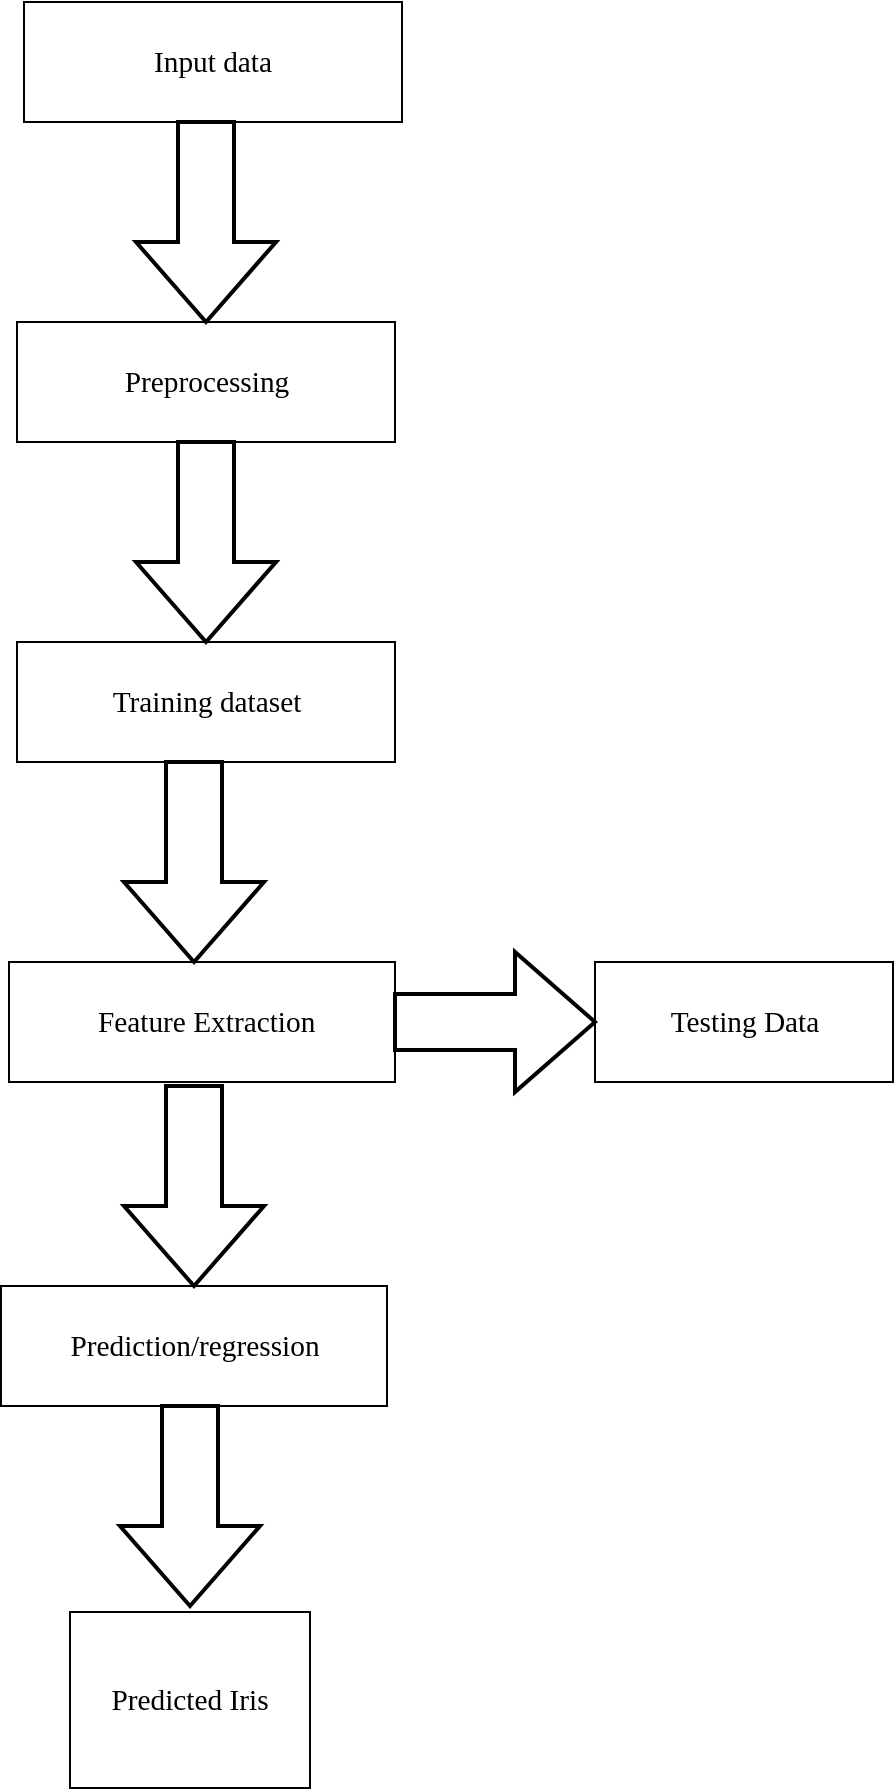 <mxfile version="24.1.0" type="github">
  <diagram name="Page-1" id="UPTNPOhUaetWwT-Zzmnl">
    <mxGraphModel dx="794" dy="923" grid="0" gridSize="10" guides="1" tooltips="1" connect="1" arrows="1" fold="1" page="0" pageScale="1" pageWidth="850" pageHeight="1100" math="0" shadow="0">
      <root>
        <mxCell id="0" />
        <mxCell id="1" parent="0" />
        <mxCell id="GNszNpCyyo_Y6eJy_8Zi-1" value="&lt;p style=&quot;text-align:center;&quot; align=&quot;center&quot; class=&quot;MsoNormal&quot;&gt;&lt;span style=&quot;mso-spacerun:&#39;yes&#39;;font-family:&#39;Times New Roman&#39;;mso-fareast-font-family:SimSun;&#xa;color:rgb(255,255,255);font-size:11.0pt;&quot;&gt;Preprocessing&lt;/span&gt;&lt;span style=&quot;mso-spacerun:&#39;yes&#39;;font-family:&#39;Times New Roman&#39;;mso-fareast-font-family:SimSun;&#xa;color:rgb(255,255,255);font-size:11.0pt;&quot;&gt;&lt;/span&gt;&lt;/p&gt;" style="rounded=0;whiteSpace=wrap;html=1;" vertex="1" parent="1">
          <mxGeometry x="131.5" y="-4" width="189" height="60" as="geometry" />
        </mxCell>
        <mxCell id="GNszNpCyyo_Y6eJy_8Zi-2" value="&lt;p style=&quot;text-align:center;&quot; align=&quot;center&quot; class=&quot;MsoNormal&quot;&gt;&lt;span style=&quot;mso-spacerun:&#39;yes&#39;;font-family:&#39;Times New Roman&#39;;mso-fareast-font-family:SimSun;&#xa;color:rgb(255,255,255);font-size:11.0pt;&quot;&gt;Training dataset&lt;/span&gt;&lt;span style=&quot;mso-spacerun:&#39;yes&#39;;font-family:&#39;Times New Roman&#39;;mso-fareast-font-family:SimSun;&#xa;color:rgb(255,255,255);font-size:11.0pt;&quot;&gt;&lt;/span&gt;&lt;/p&gt;" style="rounded=0;whiteSpace=wrap;html=1;" vertex="1" parent="1">
          <mxGeometry x="131.5" y="156" width="189" height="60" as="geometry" />
        </mxCell>
        <mxCell id="GNszNpCyyo_Y6eJy_8Zi-3" value="&lt;p style=&quot;text-align:center;&quot; align=&quot;center&quot; class=&quot;MsoNormal&quot;&gt;&lt;span style=&quot;mso-spacerun:&#39;yes&#39;;font-family:&#39;Times New Roman&#39;;mso-fareast-font-family:SimSun;&#xa;color:rgb(255,255,255);font-size:11.0pt;&quot;&gt;&amp;nbsp;Feature Extraction&lt;/span&gt;&lt;span style=&quot;mso-spacerun:&#39;yes&#39;;font-family:&#39;Times New Roman&#39;;mso-fareast-font-family:SimSun;&#xa;color:rgb(255,255,255);font-size:11.0pt;&quot;&gt;&lt;/span&gt;&lt;/p&gt;" style="rounded=0;whiteSpace=wrap;html=1;" vertex="1" parent="1">
          <mxGeometry x="127.5" y="316" width="193" height="60" as="geometry" />
        </mxCell>
        <mxCell id="GNszNpCyyo_Y6eJy_8Zi-4" value="&lt;p style=&quot;text-align:center;&quot; align=&quot;center&quot; class=&quot;MsoNormal&quot;&gt;&lt;span style=&quot;mso-spacerun:&#39;yes&#39;;font-family:&#39;Times New Roman&#39;;mso-fareast-font-family:SimSun;&#xa;color:rgb(255,255,255);font-size:11.0pt;&quot;&gt;Prediction/regression&lt;/span&gt;&lt;span style=&quot;mso-spacerun:&#39;yes&#39;;font-family:&#39;Times New Roman&#39;;mso-fareast-font-family:SimSun;&#xa;color:rgb(255,255,255);font-size:11.0pt;&quot;&gt;&lt;/span&gt;&lt;/p&gt;" style="rounded=0;whiteSpace=wrap;html=1;" vertex="1" parent="1">
          <mxGeometry x="123.5" y="478" width="193" height="60" as="geometry" />
        </mxCell>
        <mxCell id="GNszNpCyyo_Y6eJy_8Zi-5" value="&lt;p style=&quot;text-align:center;&quot; align=&quot;center&quot; class=&quot;MsoNormal&quot;&gt;&lt;span style=&quot;mso-spacerun:&#39;yes&#39;;font-family:&#39;Times New Roman&#39;;mso-fareast-font-family:SimSun;&#xa;color:rgb(255,255,255);font-size:11.0pt;&quot;&gt;Predicted Iris&lt;/span&gt;&lt;span style=&quot;mso-spacerun:&#39;yes&#39;;font-family:&#39;Times New Roman&#39;;mso-fareast-font-family:SimSun;&#xa;color:rgb(255,255,255);font-size:11.0pt;&quot;&gt;&lt;/span&gt;&lt;/p&gt;" style="rounded=0;whiteSpace=wrap;html=1;" vertex="1" parent="1">
          <mxGeometry x="158" y="641" width="120" height="88" as="geometry" />
        </mxCell>
        <mxCell id="GNszNpCyyo_Y6eJy_8Zi-6" value="&lt;p style=&quot;text-align:center;&quot; align=&quot;center&quot; class=&quot;MsoNormal&quot;&gt;&lt;span style=&quot;mso-spacerun:&#39;yes&#39;;font-family:&#39;Times New Roman&#39;;mso-fareast-font-family:SimSun;&#xa;color:rgb(255,255,255);font-size:11.0pt;&quot;&gt;Input data&lt;/span&gt;&lt;span style=&quot;mso-spacerun:&#39;yes&#39;;font-family:&#39;Times New Roman&#39;;mso-fareast-font-family:SimSun;&#xa;color:rgb(255,255,255);font-size:11.0pt;&quot;&gt;&lt;/span&gt;&lt;/p&gt;" style="rounded=0;whiteSpace=wrap;html=1;" vertex="1" parent="1">
          <mxGeometry x="135" y="-164" width="189" height="60" as="geometry" />
        </mxCell>
        <mxCell id="GNszNpCyyo_Y6eJy_8Zi-7" value="&lt;p style=&quot;text-align:center;&quot; align=&quot;center&quot; class=&quot;MsoNormal&quot;&gt;&lt;span style=&quot;mso-spacerun:&#39;yes&#39;;font-family:&#39;Times New Roman&#39;;mso-fareast-font-family:SimSun;&#xa;color:rgb(255,255,255);font-size:11.0pt;&quot;&gt;Testing Data&lt;/span&gt;&lt;span style=&quot;mso-spacerun:&#39;yes&#39;;font-family:&#39;Times New Roman&#39;;mso-fareast-font-family:SimSun;&#xa;color:rgb(255,255,255);font-size:11.0pt;&quot;&gt;&lt;/span&gt;&lt;/p&gt;" style="rounded=0;whiteSpace=wrap;html=1;" vertex="1" parent="1">
          <mxGeometry x="420.5" y="316" width="149" height="60" as="geometry" />
        </mxCell>
        <mxCell id="GNszNpCyyo_Y6eJy_8Zi-10" value="" style="verticalLabelPosition=bottom;verticalAlign=top;html=1;strokeWidth=2;shape=mxgraph.arrows2.arrow;dy=0.6;dx=40;notch=0;direction=south;" vertex="1" parent="1">
          <mxGeometry x="191" y="-104" width="70" height="100" as="geometry" />
        </mxCell>
        <mxCell id="GNszNpCyyo_Y6eJy_8Zi-11" value="" style="verticalLabelPosition=bottom;verticalAlign=top;html=1;strokeWidth=2;shape=mxgraph.arrows2.arrow;dy=0.6;dx=40;notch=0;direction=south;" vertex="1" parent="1">
          <mxGeometry x="191" y="56" width="70" height="100" as="geometry" />
        </mxCell>
        <mxCell id="GNszNpCyyo_Y6eJy_8Zi-12" value="" style="verticalLabelPosition=bottom;verticalAlign=top;html=1;strokeWidth=2;shape=mxgraph.arrows2.arrow;dy=0.6;dx=40;notch=0;direction=south;" vertex="1" parent="1">
          <mxGeometry x="185" y="216" width="70" height="100" as="geometry" />
        </mxCell>
        <mxCell id="GNszNpCyyo_Y6eJy_8Zi-13" value="" style="verticalLabelPosition=bottom;verticalAlign=top;html=1;strokeWidth=2;shape=mxgraph.arrows2.arrow;dy=0.6;dx=40;notch=0;direction=south;" vertex="1" parent="1">
          <mxGeometry x="185" y="378" width="70" height="100" as="geometry" />
        </mxCell>
        <mxCell id="GNszNpCyyo_Y6eJy_8Zi-15" value="" style="verticalLabelPosition=bottom;verticalAlign=top;html=1;strokeWidth=2;shape=mxgraph.arrows2.arrow;dy=0.6;dx=40;notch=0;direction=south;" vertex="1" parent="1">
          <mxGeometry x="183" y="538" width="70" height="100" as="geometry" />
        </mxCell>
        <mxCell id="GNszNpCyyo_Y6eJy_8Zi-16" value="" style="verticalLabelPosition=bottom;verticalAlign=top;html=1;strokeWidth=2;shape=mxgraph.arrows2.arrow;dy=0.6;dx=40;notch=0;" vertex="1" parent="1">
          <mxGeometry x="320.5" y="311" width="100" height="70" as="geometry" />
        </mxCell>
      </root>
    </mxGraphModel>
  </diagram>
</mxfile>
